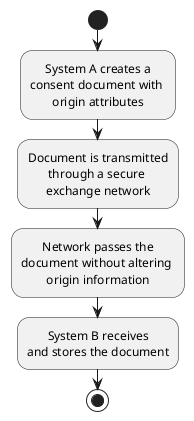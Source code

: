 @startuml
<style>
element {HorizontalAlignment center}
</style>
start
:System A creates a 
consent document with 
origin attributes;
:Document is transmitted 
through a secure 
exchange network;
:Network passes the 
document without altering 
origin information;
:System B receives 
and stores the document;
stop
@enduml